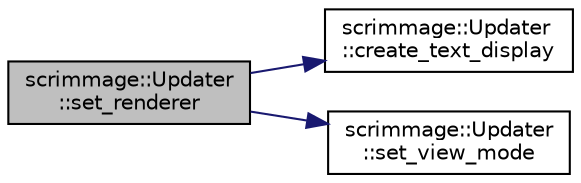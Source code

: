 digraph "scrimmage::Updater::set_renderer"
{
 // LATEX_PDF_SIZE
  edge [fontname="Helvetica",fontsize="10",labelfontname="Helvetica",labelfontsize="10"];
  node [fontname="Helvetica",fontsize="10",shape=record];
  rankdir="LR";
  Node1 [label="scrimmage::Updater\l::set_renderer",height=0.2,width=0.4,color="black", fillcolor="grey75", style="filled", fontcolor="black",tooltip=" "];
  Node1 -> Node2 [color="midnightblue",fontsize="10",style="solid",fontname="Helvetica"];
  Node2 [label="scrimmage::Updater\l::create_text_display",height=0.2,width=0.4,color="black", fillcolor="white", style="filled",URL="$classscrimmage_1_1Updater.html#a7cdda66136ab18f3eb38f66e7b82f462",tooltip=" "];
  Node1 -> Node3 [color="midnightblue",fontsize="10",style="solid",fontname="Helvetica"];
  Node3 [label="scrimmage::Updater\l::set_view_mode",height=0.2,width=0.4,color="black", fillcolor="white", style="filled",URL="$classscrimmage_1_1Updater.html#a228e3db08d072667290708461b8e4a65",tooltip=" "];
}
